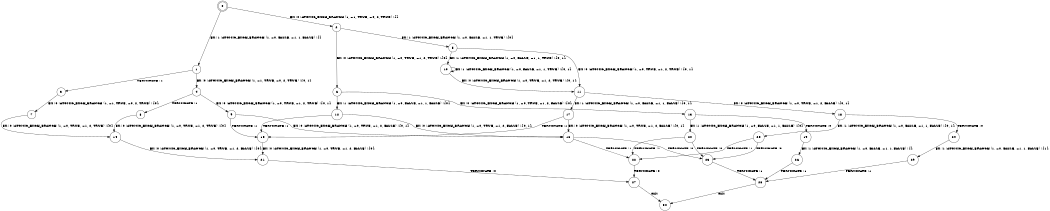 digraph BCG {
size = "7, 10.5";
center = TRUE;
node [shape = circle];
0 [peripheries = 2];
0 -> 1 [label = "EX !1 !ATOMIC_EXCH_BRANCH (1, +0, FALSE, +1, 1, FALSE) !{}"];
0 -> 2 [label = "EX !0 !ATOMIC_EXCH_BRANCH (1, +1, TRUE, +0, 2, TRUE) !{}"];
1 -> 3 [label = "TERMINATE !1"];
1 -> 4 [label = "EX !0 !ATOMIC_EXCH_BRANCH (1, +1, TRUE, +0, 2, TRUE) !{0, 1}"];
2 -> 5 [label = "EX !1 !ATOMIC_EXCH_BRANCH (1, +0, FALSE, +1, 1, TRUE) !{0}"];
2 -> 6 [label = "EX !0 !ATOMIC_EXCH_BRANCH (1, +0, TRUE, +1, 2, TRUE) !{0}"];
3 -> 7 [label = "EX !0 !ATOMIC_EXCH_BRANCH (1, +1, TRUE, +0, 2, TRUE) !{0}"];
4 -> 8 [label = "TERMINATE !1"];
4 -> 9 [label = "EX !0 !ATOMIC_EXCH_BRANCH (1, +0, TRUE, +1, 2, TRUE) !{0, 1}"];
5 -> 10 [label = "EX !1 !ATOMIC_EXCH_BRANCH (1, +0, FALSE, +1, 1, TRUE) !{0, 1}"];
5 -> 11 [label = "EX !0 !ATOMIC_EXCH_BRANCH (1, +0, TRUE, +1, 2, TRUE) !{0, 1}"];
6 -> 12 [label = "EX !1 !ATOMIC_EXCH_BRANCH (1, +0, FALSE, +1, 1, FALSE) !{0}"];
6 -> 13 [label = "EX !0 !ATOMIC_EXCH_BRANCH (1, +0, TRUE, +1, 2, FALSE) !{0}"];
7 -> 14 [label = "EX !0 !ATOMIC_EXCH_BRANCH (1, +0, TRUE, +1, 2, TRUE) !{0}"];
8 -> 14 [label = "EX !0 !ATOMIC_EXCH_BRANCH (1, +0, TRUE, +1, 2, TRUE) !{0}"];
9 -> 15 [label = "TERMINATE !1"];
9 -> 16 [label = "EX !0 !ATOMIC_EXCH_BRANCH (1, +0, TRUE, +1, 2, FALSE) !{0, 1}"];
10 -> 10 [label = "EX !1 !ATOMIC_EXCH_BRANCH (1, +0, FALSE, +1, 1, TRUE) !{0, 1}"];
10 -> 11 [label = "EX !0 !ATOMIC_EXCH_BRANCH (1, +0, TRUE, +1, 2, TRUE) !{0, 1}"];
11 -> 17 [label = "EX !1 !ATOMIC_EXCH_BRANCH (1, +0, FALSE, +1, 1, FALSE) !{0, 1}"];
11 -> 18 [label = "EX !0 !ATOMIC_EXCH_BRANCH (1, +0, TRUE, +1, 2, FALSE) !{0, 1}"];
12 -> 15 [label = "TERMINATE !1"];
12 -> 16 [label = "EX !0 !ATOMIC_EXCH_BRANCH (1, +0, TRUE, +1, 2, FALSE) !{0, 1}"];
13 -> 19 [label = "TERMINATE !0"];
13 -> 20 [label = "EX !1 !ATOMIC_EXCH_BRANCH (1, +0, FALSE, +1, 1, FALSE) !{0}"];
14 -> 21 [label = "EX !0 !ATOMIC_EXCH_BRANCH (1, +0, TRUE, +1, 2, FALSE) !{0}"];
15 -> 21 [label = "EX !0 !ATOMIC_EXCH_BRANCH (1, +0, TRUE, +1, 2, FALSE) !{0}"];
16 -> 22 [label = "TERMINATE !1"];
16 -> 23 [label = "TERMINATE !0"];
17 -> 15 [label = "TERMINATE !1"];
17 -> 16 [label = "EX !0 !ATOMIC_EXCH_BRANCH (1, +0, TRUE, +1, 2, FALSE) !{0, 1}"];
18 -> 24 [label = "TERMINATE !0"];
18 -> 25 [label = "EX !1 !ATOMIC_EXCH_BRANCH (1, +0, FALSE, +1, 1, FALSE) !{0, 1}"];
19 -> 26 [label = "EX !1 !ATOMIC_EXCH_BRANCH (1, +0, FALSE, +1, 1, FALSE) !{}"];
20 -> 22 [label = "TERMINATE !1"];
20 -> 23 [label = "TERMINATE !0"];
21 -> 27 [label = "TERMINATE !0"];
22 -> 27 [label = "TERMINATE !0"];
23 -> 28 [label = "TERMINATE !1"];
24 -> 29 [label = "EX !1 !ATOMIC_EXCH_BRANCH (1, +0, FALSE, +1, 1, FALSE) !{1}"];
25 -> 22 [label = "TERMINATE !1"];
25 -> 23 [label = "TERMINATE !0"];
26 -> 28 [label = "TERMINATE !1"];
27 -> 30 [label = "exit"];
28 -> 30 [label = "exit"];
29 -> 28 [label = "TERMINATE !1"];
}
